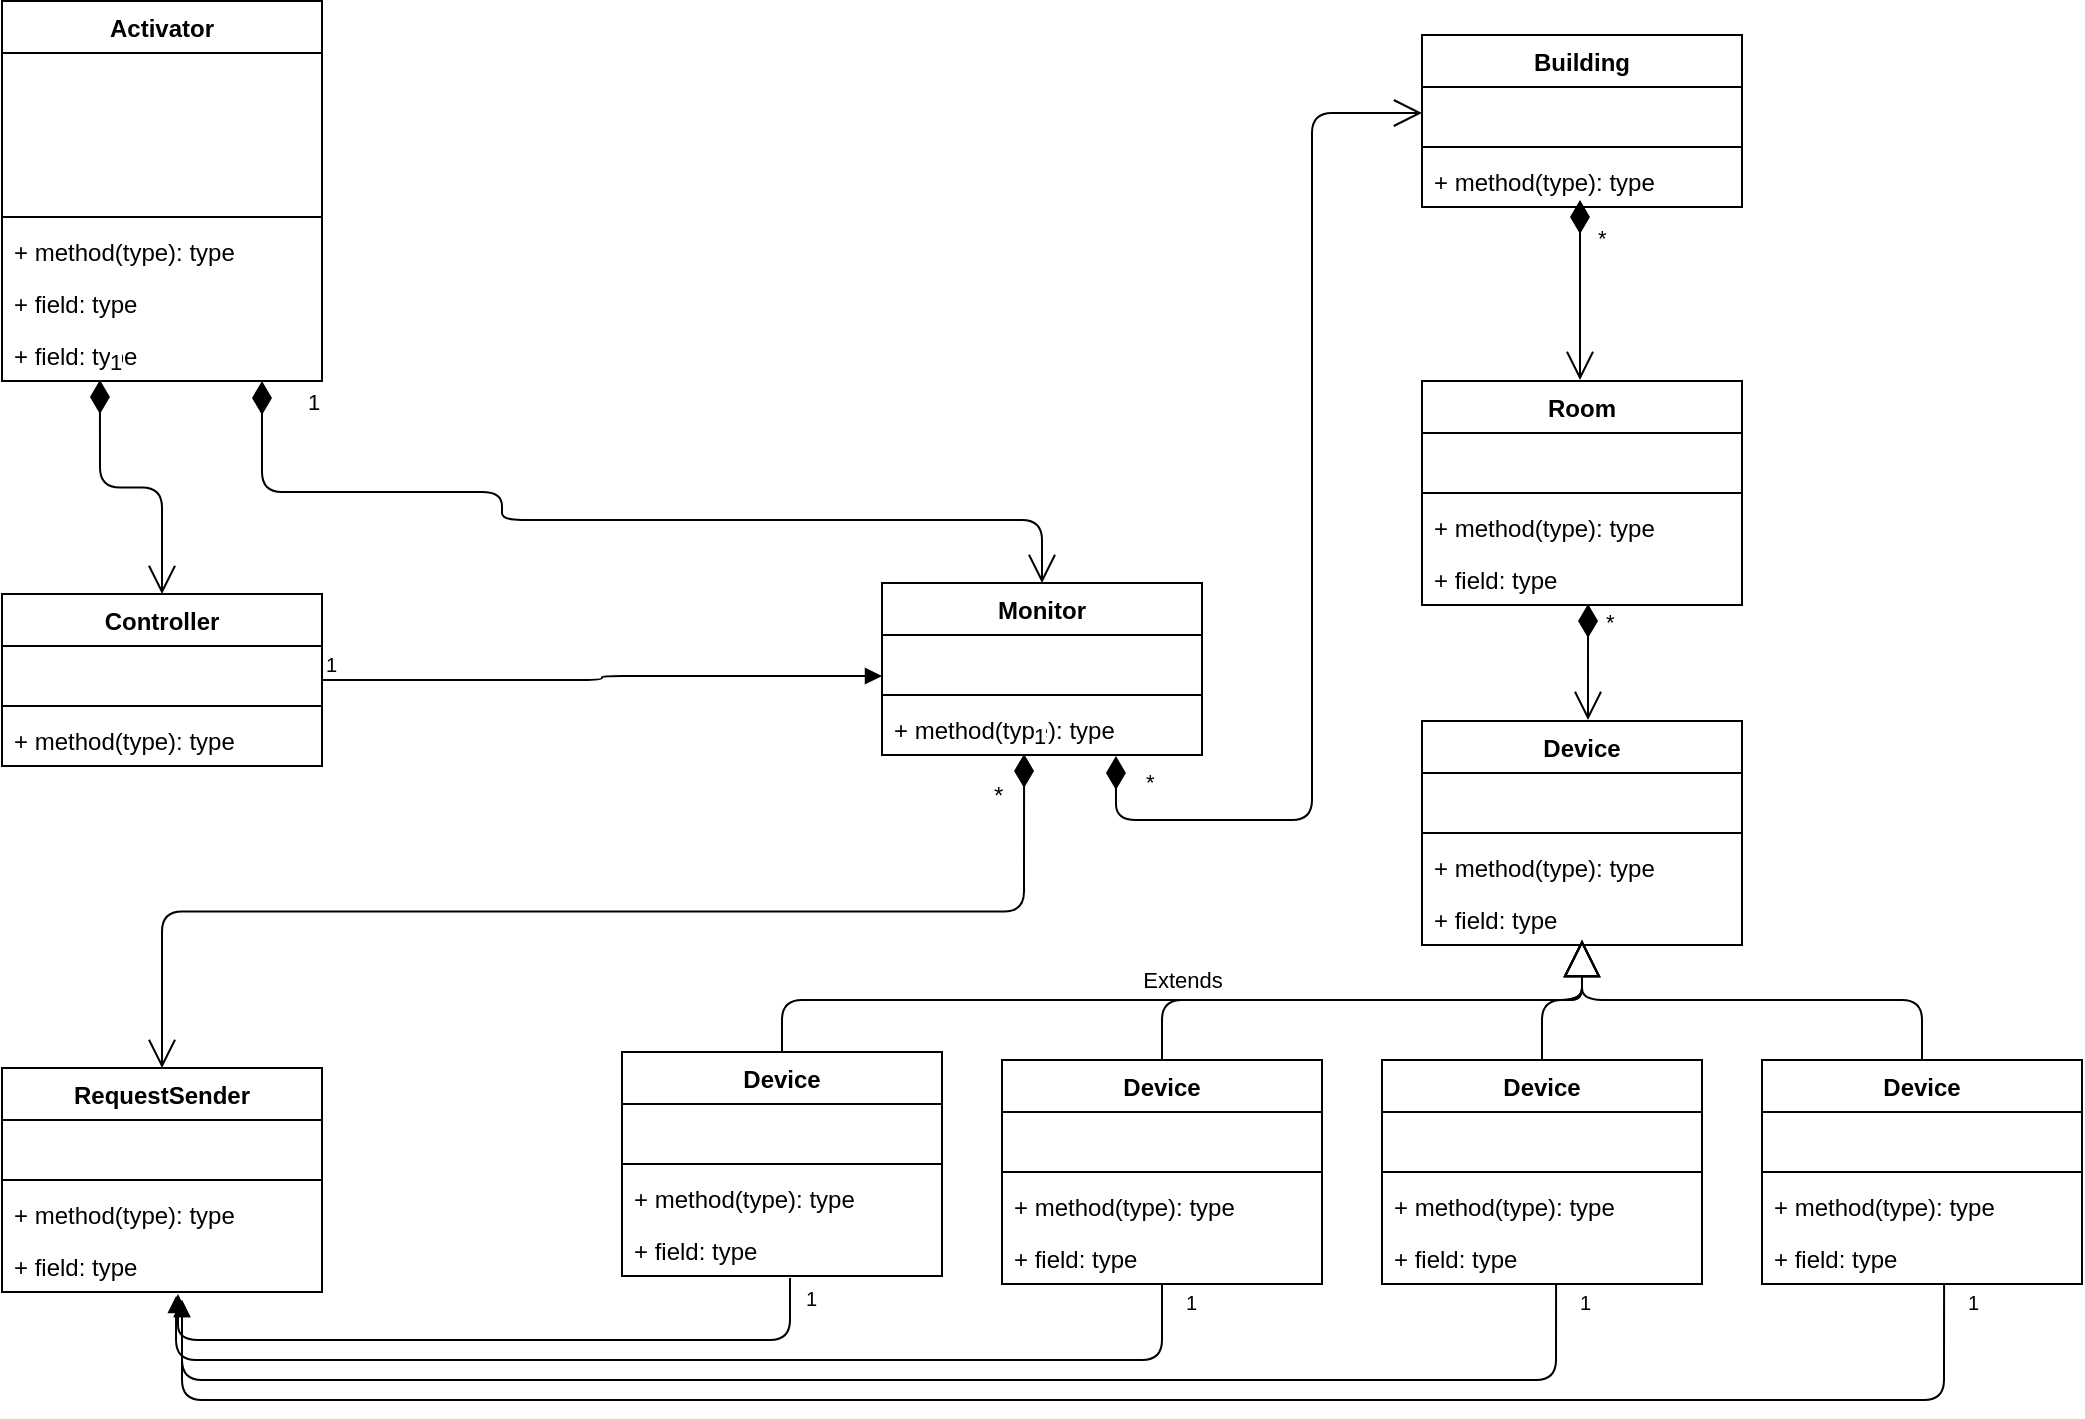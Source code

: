 <mxfile version="10.6.3" type="device"><diagram name="Page-1" id="6133507b-19e7-1e82-6fc7-422aa6c4b21f"><mxGraphModel dx="1394" dy="781" grid="1" gridSize="10" guides="1" tooltips="1" connect="1" arrows="1" fold="1" page="1" pageScale="1" pageWidth="1169" pageHeight="827" background="#ffffff" math="0" shadow="0"><root><mxCell id="0"/><mxCell id="1" parent="0"/><mxCell id="FrXPRevzoVbtWIdaALyi-1" value="Activator" style="swimlane;fontStyle=1;align=center;verticalAlign=top;childLayout=stackLayout;horizontal=1;startSize=26;horizontalStack=0;resizeParent=1;resizeParentMax=0;resizeLast=0;collapsible=1;marginBottom=0;" vertex="1" parent="1"><mxGeometry x="90" y="30.5" width="160" height="190" as="geometry"/></mxCell><mxCell id="FrXPRevzoVbtWIdaALyi-7" value="&#xA;&#xA;&#xA;&#xA;" style="text;strokeColor=none;fillColor=none;align=left;verticalAlign=top;spacingLeft=4;spacingRight=4;overflow=hidden;rotatable=0;points=[[0,0.5],[1,0.5]];portConstraint=eastwest;" vertex="1" parent="FrXPRevzoVbtWIdaALyi-1"><mxGeometry y="26" width="160" height="26" as="geometry"/></mxCell><mxCell id="FrXPRevzoVbtWIdaALyi-2" value="&#xA;&#xA;&#xA;&#xA;" style="text;strokeColor=none;fillColor=none;align=left;verticalAlign=top;spacingLeft=4;spacingRight=4;overflow=hidden;rotatable=0;points=[[0,0.5],[1,0.5]];portConstraint=eastwest;" vertex="1" parent="FrXPRevzoVbtWIdaALyi-1"><mxGeometry y="52" width="160" height="26" as="geometry"/></mxCell><mxCell id="FrXPRevzoVbtWIdaALyi-8" value="&#xA;&#xA;&#xA;&#xA;" style="text;strokeColor=none;fillColor=none;align=left;verticalAlign=top;spacingLeft=4;spacingRight=4;overflow=hidden;rotatable=0;points=[[0,0.5],[1,0.5]];portConstraint=eastwest;" vertex="1" parent="FrXPRevzoVbtWIdaALyi-1"><mxGeometry y="78" width="160" height="26" as="geometry"/></mxCell><mxCell id="FrXPRevzoVbtWIdaALyi-3" value="" style="line;strokeWidth=1;fillColor=none;align=left;verticalAlign=middle;spacingTop=-1;spacingLeft=3;spacingRight=3;rotatable=0;labelPosition=right;points=[];portConstraint=eastwest;" vertex="1" parent="FrXPRevzoVbtWIdaALyi-1"><mxGeometry y="104" width="160" height="8" as="geometry"/></mxCell><mxCell id="FrXPRevzoVbtWIdaALyi-4" value="+ method(type): type" style="text;strokeColor=none;fillColor=none;align=left;verticalAlign=top;spacingLeft=4;spacingRight=4;overflow=hidden;rotatable=0;points=[[0,0.5],[1,0.5]];portConstraint=eastwest;" vertex="1" parent="FrXPRevzoVbtWIdaALyi-1"><mxGeometry y="112" width="160" height="26" as="geometry"/></mxCell><mxCell id="FrXPRevzoVbtWIdaALyi-5" value="+ field: type" style="text;strokeColor=none;fillColor=none;align=left;verticalAlign=top;spacingLeft=4;spacingRight=4;overflow=hidden;rotatable=0;points=[[0,0.5],[1,0.5]];portConstraint=eastwest;" vertex="1" parent="FrXPRevzoVbtWIdaALyi-1"><mxGeometry y="138" width="160" height="26" as="geometry"/></mxCell><mxCell id="FrXPRevzoVbtWIdaALyi-6" value="+ field: type" style="text;strokeColor=none;fillColor=none;align=left;verticalAlign=top;spacingLeft=4;spacingRight=4;overflow=hidden;rotatable=0;points=[[0,0.5],[1,0.5]];portConstraint=eastwest;" vertex="1" parent="FrXPRevzoVbtWIdaALyi-1"><mxGeometry y="164" width="160" height="26" as="geometry"/></mxCell><mxCell id="FrXPRevzoVbtWIdaALyi-9" value="Monitor" style="swimlane;fontStyle=1;align=center;verticalAlign=top;childLayout=stackLayout;horizontal=1;startSize=26;horizontalStack=0;resizeParent=1;resizeParentMax=0;resizeLast=0;collapsible=1;marginBottom=0;" vertex="1" parent="1"><mxGeometry x="530" y="321.5" width="160" height="86" as="geometry"/></mxCell><mxCell id="FrXPRevzoVbtWIdaALyi-10" value="&#xA;&#xA;&#xA;&#xA;" style="text;strokeColor=none;fillColor=none;align=left;verticalAlign=top;spacingLeft=4;spacingRight=4;overflow=hidden;rotatable=0;points=[[0,0.5],[1,0.5]];portConstraint=eastwest;" vertex="1" parent="FrXPRevzoVbtWIdaALyi-9"><mxGeometry y="26" width="160" height="26" as="geometry"/></mxCell><mxCell id="FrXPRevzoVbtWIdaALyi-13" value="" style="line;strokeWidth=1;fillColor=none;align=left;verticalAlign=middle;spacingTop=-1;spacingLeft=3;spacingRight=3;rotatable=0;labelPosition=right;points=[];portConstraint=eastwest;" vertex="1" parent="FrXPRevzoVbtWIdaALyi-9"><mxGeometry y="52" width="160" height="8" as="geometry"/></mxCell><mxCell id="FrXPRevzoVbtWIdaALyi-14" value="+ method(type): type" style="text;strokeColor=none;fillColor=none;align=left;verticalAlign=top;spacingLeft=4;spacingRight=4;overflow=hidden;rotatable=0;points=[[0,0.5],[1,0.5]];portConstraint=eastwest;" vertex="1" parent="FrXPRevzoVbtWIdaALyi-9"><mxGeometry y="60" width="160" height="26" as="geometry"/></mxCell><mxCell id="FrXPRevzoVbtWIdaALyi-17" value="1" style="endArrow=open;html=1;endSize=12;startArrow=diamondThin;startSize=14;startFill=1;edgeStyle=orthogonalEdgeStyle;align=left;verticalAlign=bottom;entryX=0.5;entryY=0;entryDx=0;entryDy=0;" edge="1" parent="1" source="FrXPRevzoVbtWIdaALyi-6" target="FrXPRevzoVbtWIdaALyi-9"><mxGeometry x="-0.693" y="36" relative="1" as="geometry"><mxPoint x="180" y="230.5" as="sourcePoint"/><mxPoint x="250" y="540.5" as="targetPoint"/><Array as="points"><mxPoint x="220" y="276"/><mxPoint x="340" y="276"/><mxPoint x="340" y="290"/><mxPoint x="610" y="290"/></Array><mxPoint x="1" as="offset"/></mxGeometry></mxCell><mxCell id="FrXPRevzoVbtWIdaALyi-18" value="Building&#xA;" style="swimlane;fontStyle=1;align=center;verticalAlign=top;childLayout=stackLayout;horizontal=1;startSize=26;horizontalStack=0;resizeParent=1;resizeParentMax=0;resizeLast=0;collapsible=1;marginBottom=0;" vertex="1" parent="1"><mxGeometry x="800" y="47.5" width="160" height="86" as="geometry"/></mxCell><mxCell id="FrXPRevzoVbtWIdaALyi-19" value="&#xA;&#xA;&#xA;&#xA;" style="text;strokeColor=none;fillColor=none;align=left;verticalAlign=top;spacingLeft=4;spacingRight=4;overflow=hidden;rotatable=0;points=[[0,0.5],[1,0.5]];portConstraint=eastwest;" vertex="1" parent="FrXPRevzoVbtWIdaALyi-18"><mxGeometry y="26" width="160" height="26" as="geometry"/></mxCell><mxCell id="FrXPRevzoVbtWIdaALyi-22" value="" style="line;strokeWidth=1;fillColor=none;align=left;verticalAlign=middle;spacingTop=-1;spacingLeft=3;spacingRight=3;rotatable=0;labelPosition=right;points=[];portConstraint=eastwest;" vertex="1" parent="FrXPRevzoVbtWIdaALyi-18"><mxGeometry y="52" width="160" height="8" as="geometry"/></mxCell><mxCell id="FrXPRevzoVbtWIdaALyi-23" value="+ method(type): type" style="text;strokeColor=none;fillColor=none;align=left;verticalAlign=top;spacingLeft=4;spacingRight=4;overflow=hidden;rotatable=0;points=[[0,0.5],[1,0.5]];portConstraint=eastwest;" vertex="1" parent="FrXPRevzoVbtWIdaALyi-18"><mxGeometry y="60" width="160" height="26" as="geometry"/></mxCell><mxCell id="FrXPRevzoVbtWIdaALyi-26" value="Room&#xA;" style="swimlane;fontStyle=1;align=center;verticalAlign=top;childLayout=stackLayout;horizontal=1;startSize=26;horizontalStack=0;resizeParent=1;resizeParentMax=0;resizeLast=0;collapsible=1;marginBottom=0;" vertex="1" parent="1"><mxGeometry x="800" y="220.5" width="160" height="112" as="geometry"><mxRectangle x="800" y="220.5" width="70" height="26" as="alternateBounds"/></mxGeometry></mxCell><mxCell id="FrXPRevzoVbtWIdaALyi-28" value="&#xA;&#xA;&#xA;&#xA;" style="text;strokeColor=none;fillColor=none;align=left;verticalAlign=top;spacingLeft=4;spacingRight=4;overflow=hidden;rotatable=0;points=[[0,0.5],[1,0.5]];portConstraint=eastwest;" vertex="1" parent="FrXPRevzoVbtWIdaALyi-26"><mxGeometry y="26" width="160" height="26" as="geometry"/></mxCell><mxCell id="FrXPRevzoVbtWIdaALyi-30" value="" style="line;strokeWidth=1;fillColor=none;align=left;verticalAlign=middle;spacingTop=-1;spacingLeft=3;spacingRight=3;rotatable=0;labelPosition=right;points=[];portConstraint=eastwest;" vertex="1" parent="FrXPRevzoVbtWIdaALyi-26"><mxGeometry y="52" width="160" height="8" as="geometry"/></mxCell><mxCell id="FrXPRevzoVbtWIdaALyi-31" value="+ method(type): type" style="text;strokeColor=none;fillColor=none;align=left;verticalAlign=top;spacingLeft=4;spacingRight=4;overflow=hidden;rotatable=0;points=[[0,0.5],[1,0.5]];portConstraint=eastwest;" vertex="1" parent="FrXPRevzoVbtWIdaALyi-26"><mxGeometry y="60" width="160" height="26" as="geometry"/></mxCell><mxCell id="FrXPRevzoVbtWIdaALyi-33" value="+ field: type" style="text;strokeColor=none;fillColor=none;align=left;verticalAlign=top;spacingLeft=4;spacingRight=4;overflow=hidden;rotatable=0;points=[[0,0.5],[1,0.5]];portConstraint=eastwest;" vertex="1" parent="FrXPRevzoVbtWIdaALyi-26"><mxGeometry y="86" width="160" height="26" as="geometry"/></mxCell><mxCell id="FrXPRevzoVbtWIdaALyi-34" value="Device" style="swimlane;fontStyle=1;align=center;verticalAlign=top;childLayout=stackLayout;horizontal=1;startSize=26;horizontalStack=0;resizeParent=1;resizeParentMax=0;resizeLast=0;collapsible=1;marginBottom=0;" vertex="1" parent="1"><mxGeometry x="800" y="390.5" width="160" height="112" as="geometry"/></mxCell><mxCell id="FrXPRevzoVbtWIdaALyi-35" value="&#xA;&#xA;&#xA;&#xA;" style="text;strokeColor=none;fillColor=none;align=left;verticalAlign=top;spacingLeft=4;spacingRight=4;overflow=hidden;rotatable=0;points=[[0,0.5],[1,0.5]];portConstraint=eastwest;" vertex="1" parent="FrXPRevzoVbtWIdaALyi-34"><mxGeometry y="26" width="160" height="26" as="geometry"/></mxCell><mxCell id="FrXPRevzoVbtWIdaALyi-36" value="" style="line;strokeWidth=1;fillColor=none;align=left;verticalAlign=middle;spacingTop=-1;spacingLeft=3;spacingRight=3;rotatable=0;labelPosition=right;points=[];portConstraint=eastwest;" vertex="1" parent="FrXPRevzoVbtWIdaALyi-34"><mxGeometry y="52" width="160" height="8" as="geometry"/></mxCell><mxCell id="FrXPRevzoVbtWIdaALyi-37" value="+ method(type): type" style="text;strokeColor=none;fillColor=none;align=left;verticalAlign=top;spacingLeft=4;spacingRight=4;overflow=hidden;rotatable=0;points=[[0,0.5],[1,0.5]];portConstraint=eastwest;" vertex="1" parent="FrXPRevzoVbtWIdaALyi-34"><mxGeometry y="60" width="160" height="26" as="geometry"/></mxCell><mxCell id="FrXPRevzoVbtWIdaALyi-38" value="+ field: type" style="text;strokeColor=none;fillColor=none;align=left;verticalAlign=top;spacingLeft=4;spacingRight=4;overflow=hidden;rotatable=0;points=[[0,0.5],[1,0.5]];portConstraint=eastwest;" vertex="1" parent="FrXPRevzoVbtWIdaALyi-34"><mxGeometry y="86" width="160" height="26" as="geometry"/></mxCell><mxCell id="FrXPRevzoVbtWIdaALyi-39" value="Device" style="swimlane;fontStyle=1;align=center;verticalAlign=top;childLayout=stackLayout;horizontal=1;startSize=26;horizontalStack=0;resizeParent=1;resizeParentMax=0;resizeLast=0;collapsible=1;marginBottom=0;" vertex="1" parent="1"><mxGeometry x="970" y="560" width="160" height="112" as="geometry"/></mxCell><mxCell id="FrXPRevzoVbtWIdaALyi-40" value="&#xA;&#xA;&#xA;&#xA;" style="text;strokeColor=none;fillColor=none;align=left;verticalAlign=top;spacingLeft=4;spacingRight=4;overflow=hidden;rotatable=0;points=[[0,0.5],[1,0.5]];portConstraint=eastwest;" vertex="1" parent="FrXPRevzoVbtWIdaALyi-39"><mxGeometry y="26" width="160" height="26" as="geometry"/></mxCell><mxCell id="FrXPRevzoVbtWIdaALyi-41" value="" style="line;strokeWidth=1;fillColor=none;align=left;verticalAlign=middle;spacingTop=-1;spacingLeft=3;spacingRight=3;rotatable=0;labelPosition=right;points=[];portConstraint=eastwest;" vertex="1" parent="FrXPRevzoVbtWIdaALyi-39"><mxGeometry y="52" width="160" height="8" as="geometry"/></mxCell><mxCell id="FrXPRevzoVbtWIdaALyi-42" value="+ method(type): type" style="text;strokeColor=none;fillColor=none;align=left;verticalAlign=top;spacingLeft=4;spacingRight=4;overflow=hidden;rotatable=0;points=[[0,0.5],[1,0.5]];portConstraint=eastwest;" vertex="1" parent="FrXPRevzoVbtWIdaALyi-39"><mxGeometry y="60" width="160" height="26" as="geometry"/></mxCell><mxCell id="FrXPRevzoVbtWIdaALyi-43" value="+ field: type" style="text;strokeColor=none;fillColor=none;align=left;verticalAlign=top;spacingLeft=4;spacingRight=4;overflow=hidden;rotatable=0;points=[[0,0.5],[1,0.5]];portConstraint=eastwest;" vertex="1" parent="FrXPRevzoVbtWIdaALyi-39"><mxGeometry y="86" width="160" height="26" as="geometry"/></mxCell><mxCell id="FrXPRevzoVbtWIdaALyi-44" value="Device" style="swimlane;fontStyle=1;align=center;verticalAlign=top;childLayout=stackLayout;horizontal=1;startSize=26;horizontalStack=0;resizeParent=1;resizeParentMax=0;resizeLast=0;collapsible=1;marginBottom=0;" vertex="1" parent="1"><mxGeometry x="780" y="560" width="160" height="112" as="geometry"/></mxCell><mxCell id="FrXPRevzoVbtWIdaALyi-45" value="&#xA;&#xA;&#xA;&#xA;" style="text;strokeColor=none;fillColor=none;align=left;verticalAlign=top;spacingLeft=4;spacingRight=4;overflow=hidden;rotatable=0;points=[[0,0.5],[1,0.5]];portConstraint=eastwest;" vertex="1" parent="FrXPRevzoVbtWIdaALyi-44"><mxGeometry y="26" width="160" height="26" as="geometry"/></mxCell><mxCell id="FrXPRevzoVbtWIdaALyi-46" value="" style="line;strokeWidth=1;fillColor=none;align=left;verticalAlign=middle;spacingTop=-1;spacingLeft=3;spacingRight=3;rotatable=0;labelPosition=right;points=[];portConstraint=eastwest;" vertex="1" parent="FrXPRevzoVbtWIdaALyi-44"><mxGeometry y="52" width="160" height="8" as="geometry"/></mxCell><mxCell id="FrXPRevzoVbtWIdaALyi-47" value="+ method(type): type" style="text;strokeColor=none;fillColor=none;align=left;verticalAlign=top;spacingLeft=4;spacingRight=4;overflow=hidden;rotatable=0;points=[[0,0.5],[1,0.5]];portConstraint=eastwest;" vertex="1" parent="FrXPRevzoVbtWIdaALyi-44"><mxGeometry y="60" width="160" height="26" as="geometry"/></mxCell><mxCell id="FrXPRevzoVbtWIdaALyi-48" value="+ field: type" style="text;strokeColor=none;fillColor=none;align=left;verticalAlign=top;spacingLeft=4;spacingRight=4;overflow=hidden;rotatable=0;points=[[0,0.5],[1,0.5]];portConstraint=eastwest;" vertex="1" parent="FrXPRevzoVbtWIdaALyi-44"><mxGeometry y="86" width="160" height="26" as="geometry"/></mxCell><mxCell id="FrXPRevzoVbtWIdaALyi-49" value="Device" style="swimlane;fontStyle=1;align=center;verticalAlign=top;childLayout=stackLayout;horizontal=1;startSize=26;horizontalStack=0;resizeParent=1;resizeParentMax=0;resizeLast=0;collapsible=1;marginBottom=0;" vertex="1" parent="1"><mxGeometry x="590" y="560" width="160" height="112" as="geometry"/></mxCell><mxCell id="FrXPRevzoVbtWIdaALyi-50" value="&#xA;&#xA;&#xA;&#xA;" style="text;strokeColor=none;fillColor=none;align=left;verticalAlign=top;spacingLeft=4;spacingRight=4;overflow=hidden;rotatable=0;points=[[0,0.5],[1,0.5]];portConstraint=eastwest;" vertex="1" parent="FrXPRevzoVbtWIdaALyi-49"><mxGeometry y="26" width="160" height="26" as="geometry"/></mxCell><mxCell id="FrXPRevzoVbtWIdaALyi-51" value="" style="line;strokeWidth=1;fillColor=none;align=left;verticalAlign=middle;spacingTop=-1;spacingLeft=3;spacingRight=3;rotatable=0;labelPosition=right;points=[];portConstraint=eastwest;" vertex="1" parent="FrXPRevzoVbtWIdaALyi-49"><mxGeometry y="52" width="160" height="8" as="geometry"/></mxCell><mxCell id="FrXPRevzoVbtWIdaALyi-52" value="+ method(type): type" style="text;strokeColor=none;fillColor=none;align=left;verticalAlign=top;spacingLeft=4;spacingRight=4;overflow=hidden;rotatable=0;points=[[0,0.5],[1,0.5]];portConstraint=eastwest;" vertex="1" parent="FrXPRevzoVbtWIdaALyi-49"><mxGeometry y="60" width="160" height="26" as="geometry"/></mxCell><mxCell id="FrXPRevzoVbtWIdaALyi-53" value="+ field: type" style="text;strokeColor=none;fillColor=none;align=left;verticalAlign=top;spacingLeft=4;spacingRight=4;overflow=hidden;rotatable=0;points=[[0,0.5],[1,0.5]];portConstraint=eastwest;" vertex="1" parent="FrXPRevzoVbtWIdaALyi-49"><mxGeometry y="86" width="160" height="26" as="geometry"/></mxCell><mxCell id="FrXPRevzoVbtWIdaALyi-54" value="Device" style="swimlane;fontStyle=1;align=center;verticalAlign=top;childLayout=stackLayout;horizontal=1;startSize=26;horizontalStack=0;resizeParent=1;resizeParentMax=0;resizeLast=0;collapsible=1;marginBottom=0;" vertex="1" parent="1"><mxGeometry x="400" y="556" width="160" height="112" as="geometry"/></mxCell><mxCell id="FrXPRevzoVbtWIdaALyi-55" value="&#xA;&#xA;&#xA;&#xA;" style="text;strokeColor=none;fillColor=none;align=left;verticalAlign=top;spacingLeft=4;spacingRight=4;overflow=hidden;rotatable=0;points=[[0,0.5],[1,0.5]];portConstraint=eastwest;" vertex="1" parent="FrXPRevzoVbtWIdaALyi-54"><mxGeometry y="26" width="160" height="26" as="geometry"/></mxCell><mxCell id="FrXPRevzoVbtWIdaALyi-56" value="" style="line;strokeWidth=1;fillColor=none;align=left;verticalAlign=middle;spacingTop=-1;spacingLeft=3;spacingRight=3;rotatable=0;labelPosition=right;points=[];portConstraint=eastwest;" vertex="1" parent="FrXPRevzoVbtWIdaALyi-54"><mxGeometry y="52" width="160" height="8" as="geometry"/></mxCell><mxCell id="FrXPRevzoVbtWIdaALyi-57" value="+ method(type): type" style="text;strokeColor=none;fillColor=none;align=left;verticalAlign=top;spacingLeft=4;spacingRight=4;overflow=hidden;rotatable=0;points=[[0,0.5],[1,0.5]];portConstraint=eastwest;" vertex="1" parent="FrXPRevzoVbtWIdaALyi-54"><mxGeometry y="60" width="160" height="26" as="geometry"/></mxCell><mxCell id="FrXPRevzoVbtWIdaALyi-58" value="+ field: type" style="text;strokeColor=none;fillColor=none;align=left;verticalAlign=top;spacingLeft=4;spacingRight=4;overflow=hidden;rotatable=0;points=[[0,0.5],[1,0.5]];portConstraint=eastwest;" vertex="1" parent="FrXPRevzoVbtWIdaALyi-54"><mxGeometry y="86" width="160" height="26" as="geometry"/></mxCell><mxCell id="FrXPRevzoVbtWIdaALyi-59" value="Controller" style="swimlane;fontStyle=1;align=center;verticalAlign=top;childLayout=stackLayout;horizontal=1;startSize=26;horizontalStack=0;resizeParent=1;resizeParentMax=0;resizeLast=0;collapsible=1;marginBottom=0;" vertex="1" parent="1"><mxGeometry x="90" y="327" width="160" height="86" as="geometry"/></mxCell><mxCell id="FrXPRevzoVbtWIdaALyi-60" value="&#xA;&#xA;&#xA;&#xA;" style="text;strokeColor=none;fillColor=none;align=left;verticalAlign=top;spacingLeft=4;spacingRight=4;overflow=hidden;rotatable=0;points=[[0,0.5],[1,0.5]];portConstraint=eastwest;" vertex="1" parent="FrXPRevzoVbtWIdaALyi-59"><mxGeometry y="26" width="160" height="26" as="geometry"/></mxCell><mxCell id="FrXPRevzoVbtWIdaALyi-61" value="" style="line;strokeWidth=1;fillColor=none;align=left;verticalAlign=middle;spacingTop=-1;spacingLeft=3;spacingRight=3;rotatable=0;labelPosition=right;points=[];portConstraint=eastwest;" vertex="1" parent="FrXPRevzoVbtWIdaALyi-59"><mxGeometry y="52" width="160" height="8" as="geometry"/></mxCell><mxCell id="FrXPRevzoVbtWIdaALyi-62" value="+ method(type): type" style="text;strokeColor=none;fillColor=none;align=left;verticalAlign=top;spacingLeft=4;spacingRight=4;overflow=hidden;rotatable=0;points=[[0,0.5],[1,0.5]];portConstraint=eastwest;" vertex="1" parent="FrXPRevzoVbtWIdaALyi-59"><mxGeometry y="60" width="160" height="26" as="geometry"/></mxCell><mxCell id="FrXPRevzoVbtWIdaALyi-64" value="RequestSender&#xA;" style="swimlane;fontStyle=1;align=center;verticalAlign=top;childLayout=stackLayout;horizontal=1;startSize=26;horizontalStack=0;resizeParent=1;resizeParentMax=0;resizeLast=0;collapsible=1;marginBottom=0;" vertex="1" parent="1"><mxGeometry x="90" y="564" width="160" height="112" as="geometry"/></mxCell><mxCell id="FrXPRevzoVbtWIdaALyi-65" value="&#xA;&#xA;&#xA;&#xA;" style="text;strokeColor=none;fillColor=none;align=left;verticalAlign=top;spacingLeft=4;spacingRight=4;overflow=hidden;rotatable=0;points=[[0,0.5],[1,0.5]];portConstraint=eastwest;" vertex="1" parent="FrXPRevzoVbtWIdaALyi-64"><mxGeometry y="26" width="160" height="26" as="geometry"/></mxCell><mxCell id="FrXPRevzoVbtWIdaALyi-66" value="" style="line;strokeWidth=1;fillColor=none;align=left;verticalAlign=middle;spacingTop=-1;spacingLeft=3;spacingRight=3;rotatable=0;labelPosition=right;points=[];portConstraint=eastwest;" vertex="1" parent="FrXPRevzoVbtWIdaALyi-64"><mxGeometry y="52" width="160" height="8" as="geometry"/></mxCell><mxCell id="FrXPRevzoVbtWIdaALyi-67" value="+ method(type): type" style="text;strokeColor=none;fillColor=none;align=left;verticalAlign=top;spacingLeft=4;spacingRight=4;overflow=hidden;rotatable=0;points=[[0,0.5],[1,0.5]];portConstraint=eastwest;" vertex="1" parent="FrXPRevzoVbtWIdaALyi-64"><mxGeometry y="60" width="160" height="26" as="geometry"/></mxCell><mxCell id="FrXPRevzoVbtWIdaALyi-68" value="+ field: type" style="text;strokeColor=none;fillColor=none;align=left;verticalAlign=top;spacingLeft=4;spacingRight=4;overflow=hidden;rotatable=0;points=[[0,0.5],[1,0.5]];portConstraint=eastwest;" vertex="1" parent="FrXPRevzoVbtWIdaALyi-64"><mxGeometry y="86" width="160" height="26" as="geometry"/></mxCell><mxCell id="FrXPRevzoVbtWIdaALyi-69" value="1" style="endArrow=open;html=1;endSize=12;startArrow=diamondThin;startSize=14;startFill=1;edgeStyle=orthogonalEdgeStyle;align=left;verticalAlign=bottom;exitX=0.306;exitY=0.981;exitDx=0;exitDy=0;exitPerimeter=0;" edge="1" parent="1" source="FrXPRevzoVbtWIdaALyi-6" target="FrXPRevzoVbtWIdaALyi-59"><mxGeometry x="-1" y="3" relative="1" as="geometry"><mxPoint x="90" y="700" as="sourcePoint"/><mxPoint x="250" y="700" as="targetPoint"/></mxGeometry></mxCell><mxCell id="FrXPRevzoVbtWIdaALyi-73" value="" style="endArrow=block;endFill=1;html=1;edgeStyle=orthogonalEdgeStyle;align=left;verticalAlign=top;exitX=1;exitY=0.5;exitDx=0;exitDy=0;" edge="1" parent="1" source="FrXPRevzoVbtWIdaALyi-59"><mxGeometry x="0.381" y="-18" relative="1" as="geometry"><mxPoint x="340" y="368" as="sourcePoint"/><mxPoint x="530" y="368" as="targetPoint"/><Array as="points"><mxPoint x="390" y="370"/><mxPoint x="390" y="368"/></Array><mxPoint as="offset"/></mxGeometry></mxCell><mxCell id="FrXPRevzoVbtWIdaALyi-74" value="1" style="resizable=0;html=1;align=left;verticalAlign=bottom;labelBackgroundColor=#ffffff;fontSize=10;" connectable="0" vertex="1" parent="FrXPRevzoVbtWIdaALyi-73"><mxGeometry x="-1" relative="1" as="geometry"/></mxCell><mxCell id="FrXPRevzoVbtWIdaALyi-75" value="1" style="endArrow=open;html=1;endSize=12;startArrow=diamondThin;startSize=14;startFill=1;edgeStyle=orthogonalEdgeStyle;align=left;verticalAlign=bottom;exitX=0.444;exitY=0.981;exitDx=0;exitDy=0;exitPerimeter=0;" edge="1" parent="1" source="FrXPRevzoVbtWIdaALyi-14" target="FrXPRevzoVbtWIdaALyi-64"><mxGeometry x="-1" y="3" relative="1" as="geometry"><mxPoint x="90" y="700" as="sourcePoint"/><mxPoint x="250" y="700" as="targetPoint"/></mxGeometry></mxCell><mxCell id="FrXPRevzoVbtWIdaALyi-76" value="Extends" style="endArrow=block;endSize=16;endFill=0;html=1;entryX=0.5;entryY=0.904;entryDx=0;entryDy=0;entryPerimeter=0;exitX=0.5;exitY=0;exitDx=0;exitDy=0;" edge="1" parent="1" source="FrXPRevzoVbtWIdaALyi-54" target="FrXPRevzoVbtWIdaALyi-38"><mxGeometry x="-0.009" y="10" width="160" relative="1" as="geometry"><mxPoint x="90" y="700" as="sourcePoint"/><mxPoint x="250" y="700" as="targetPoint"/><Array as="points"><mxPoint x="480" y="530"/><mxPoint x="880" y="530"/></Array><mxPoint as="offset"/></mxGeometry></mxCell><mxCell id="FrXPRevzoVbtWIdaALyi-77" value="" style="endArrow=block;endSize=16;endFill=0;html=1;exitX=0.5;exitY=0;exitDx=0;exitDy=0;" edge="1" parent="1" source="FrXPRevzoVbtWIdaALyi-49"><mxGeometry x="-0.009" y="10" width="160" relative="1" as="geometry"><mxPoint x="490" y="566" as="sourcePoint"/><mxPoint x="880" y="500" as="targetPoint"/><Array as="points"><mxPoint x="670" y="530"/><mxPoint x="880" y="530"/></Array><mxPoint as="offset"/></mxGeometry></mxCell><mxCell id="FrXPRevzoVbtWIdaALyi-78" value="" style="endArrow=block;endSize=16;endFill=0;html=1;exitX=0.5;exitY=0;exitDx=0;exitDy=0;" edge="1" parent="1" source="FrXPRevzoVbtWIdaALyi-44"><mxGeometry x="-0.009" y="10" width="160" relative="1" as="geometry"><mxPoint x="680" y="570" as="sourcePoint"/><mxPoint x="880" y="500" as="targetPoint"/><Array as="points"><mxPoint x="860" y="530"/><mxPoint x="880" y="530"/></Array><mxPoint as="offset"/></mxGeometry></mxCell><mxCell id="FrXPRevzoVbtWIdaALyi-79" value="" style="endArrow=block;endSize=16;endFill=0;html=1;exitX=0.5;exitY=0;exitDx=0;exitDy=0;" edge="1" parent="1" source="FrXPRevzoVbtWIdaALyi-39"><mxGeometry x="-0.009" y="10" width="160" relative="1" as="geometry"><mxPoint x="870" y="570" as="sourcePoint"/><mxPoint x="880" y="500" as="targetPoint"/><Array as="points"><mxPoint x="1050" y="530"/><mxPoint x="880" y="530"/></Array><mxPoint as="offset"/></mxGeometry></mxCell><mxCell id="FrXPRevzoVbtWIdaALyi-80" value="" style="endArrow=block;endFill=1;html=1;edgeStyle=orthogonalEdgeStyle;align=left;verticalAlign=top;entryX=0.55;entryY=1.038;entryDx=0;entryDy=0;entryPerimeter=0;exitX=0.525;exitY=1.038;exitDx=0;exitDy=0;exitPerimeter=0;" edge="1" parent="1" source="FrXPRevzoVbtWIdaALyi-58" target="FrXPRevzoVbtWIdaALyi-68"><mxGeometry x="-1" relative="1" as="geometry"><mxPoint x="90" y="700" as="sourcePoint"/><mxPoint x="250" y="700" as="targetPoint"/><Array as="points"><mxPoint x="484" y="700"/><mxPoint x="178" y="700"/></Array></mxGeometry></mxCell><mxCell id="FrXPRevzoVbtWIdaALyi-81" value="1" style="resizable=0;html=1;align=left;verticalAlign=bottom;labelBackgroundColor=#ffffff;fontSize=10;" connectable="0" vertex="1" parent="FrXPRevzoVbtWIdaALyi-80"><mxGeometry x="-1" relative="1" as="geometry"><mxPoint x="6" y="19" as="offset"/></mxGeometry></mxCell><mxCell id="FrXPRevzoVbtWIdaALyi-82" value="" style="endArrow=block;endFill=1;html=1;edgeStyle=orthogonalEdgeStyle;align=left;verticalAlign=top;entryX=0.544;entryY=1.077;entryDx=0;entryDy=0;entryPerimeter=0;exitX=0.5;exitY=1;exitDx=0;exitDy=0;exitPerimeter=0;" edge="1" parent="1" source="FrXPRevzoVbtWIdaALyi-53" target="FrXPRevzoVbtWIdaALyi-68"><mxGeometry x="-1" relative="1" as="geometry"><mxPoint x="670" y="678" as="sourcePoint"/><mxPoint x="188" y="687" as="targetPoint"/><Array as="points"><mxPoint x="670" y="710"/><mxPoint x="177" y="710"/></Array></mxGeometry></mxCell><mxCell id="FrXPRevzoVbtWIdaALyi-83" value="1" style="resizable=0;html=1;align=left;verticalAlign=bottom;labelBackgroundColor=#ffffff;fontSize=10;" connectable="0" vertex="1" parent="FrXPRevzoVbtWIdaALyi-82"><mxGeometry x="-1" relative="1" as="geometry"><mxPoint x="10" y="17" as="offset"/></mxGeometry></mxCell><mxCell id="FrXPRevzoVbtWIdaALyi-84" value="" style="endArrow=block;endFill=1;html=1;edgeStyle=orthogonalEdgeStyle;align=left;verticalAlign=top;exitX=0.544;exitY=1;exitDx=0;exitDy=0;exitPerimeter=0;" edge="1" parent="1" source="FrXPRevzoVbtWIdaALyi-48"><mxGeometry x="-1" relative="1" as="geometry"><mxPoint x="680" y="688" as="sourcePoint"/><mxPoint x="180" y="680" as="targetPoint"/><Array as="points"><mxPoint x="867" y="720"/><mxPoint x="180" y="720"/></Array></mxGeometry></mxCell><mxCell id="FrXPRevzoVbtWIdaALyi-85" value="1" style="resizable=0;html=1;align=left;verticalAlign=bottom;labelBackgroundColor=#ffffff;fontSize=10;" connectable="0" vertex="1" parent="FrXPRevzoVbtWIdaALyi-84"><mxGeometry x="-1" relative="1" as="geometry"><mxPoint x="10" y="17" as="offset"/></mxGeometry></mxCell><mxCell id="FrXPRevzoVbtWIdaALyi-86" value="" style="endArrow=block;endFill=1;html=1;edgeStyle=orthogonalEdgeStyle;align=left;verticalAlign=top;exitX=0.569;exitY=1;exitDx=0;exitDy=0;exitPerimeter=0;" edge="1" parent="1" source="FrXPRevzoVbtWIdaALyi-43"><mxGeometry x="-1" relative="1" as="geometry"><mxPoint x="877" y="682" as="sourcePoint"/><mxPoint x="180" y="680" as="targetPoint"/><Array as="points"><mxPoint x="1061" y="730"/><mxPoint x="180" y="730"/></Array></mxGeometry></mxCell><mxCell id="FrXPRevzoVbtWIdaALyi-87" value="1" style="resizable=0;html=1;align=left;verticalAlign=bottom;labelBackgroundColor=#ffffff;fontSize=10;" connectable="0" vertex="1" parent="FrXPRevzoVbtWIdaALyi-86"><mxGeometry x="-1" relative="1" as="geometry"><mxPoint x="10" y="17" as="offset"/></mxGeometry></mxCell><mxCell id="FrXPRevzoVbtWIdaALyi-88" value="*" style="endArrow=open;html=1;endSize=12;startArrow=diamondThin;startSize=14;startFill=1;edgeStyle=orthogonalEdgeStyle;align=left;verticalAlign=bottom;exitX=0.519;exitY=0.981;exitDx=0;exitDy=0;exitPerimeter=0;" edge="1" parent="1" source="FrXPRevzoVbtWIdaALyi-33"><mxGeometry x="-0.379" y="7" relative="1" as="geometry"><mxPoint x="90" y="760" as="sourcePoint"/><mxPoint x="883" y="390" as="targetPoint"/><mxPoint as="offset"/></mxGeometry></mxCell><mxCell id="FrXPRevzoVbtWIdaALyi-90" value="*" style="endArrow=open;html=1;endSize=12;startArrow=diamondThin;startSize=14;startFill=1;edgeStyle=orthogonalEdgeStyle;align=left;verticalAlign=bottom;" edge="1" parent="1"><mxGeometry x="-0.379" y="7" relative="1" as="geometry"><mxPoint x="879" y="130" as="sourcePoint"/><mxPoint x="879" y="220" as="targetPoint"/><mxPoint as="offset"/></mxGeometry></mxCell><mxCell id="FrXPRevzoVbtWIdaALyi-91" value="*" style="endArrow=open;html=1;endSize=12;startArrow=diamondThin;startSize=14;startFill=1;edgeStyle=orthogonalEdgeStyle;align=left;verticalAlign=bottom;exitX=0.731;exitY=1.019;exitDx=0;exitDy=0;exitPerimeter=0;entryX=0;entryY=0.5;entryDx=0;entryDy=0;" edge="1" parent="1" source="FrXPRevzoVbtWIdaALyi-14" target="FrXPRevzoVbtWIdaALyi-19"><mxGeometry x="-0.918" y="13" relative="1" as="geometry"><mxPoint x="889" y="140" as="sourcePoint"/><mxPoint x="889" y="230" as="targetPoint"/><mxPoint as="offset"/><Array as="points"><mxPoint x="647" y="440"/><mxPoint x="745" y="440"/><mxPoint x="745" y="87"/></Array></mxGeometry></mxCell><mxCell id="FrXPRevzoVbtWIdaALyi-93" value="*" style="text;html=1;resizable=0;points=[];autosize=1;align=left;verticalAlign=top;spacingTop=-4;" vertex="1" parent="1"><mxGeometry x="584" y="418" width="20" height="20" as="geometry"/></mxCell></root></mxGraphModel></diagram></mxfile>
